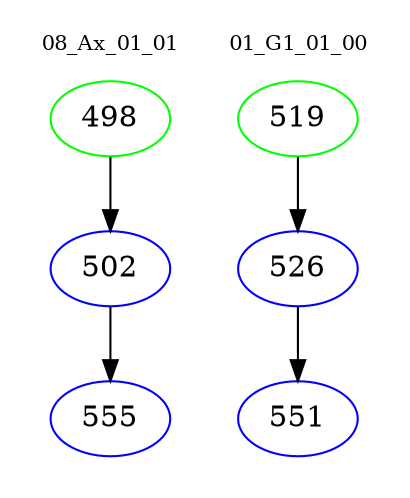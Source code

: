 digraph{
subgraph cluster_0 {
color = white
label = "08_Ax_01_01";
fontsize=10;
T0_498 [label="498", color="green"]
T0_498 -> T0_502 [color="black"]
T0_502 [label="502", color="blue"]
T0_502 -> T0_555 [color="black"]
T0_555 [label="555", color="blue"]
}
subgraph cluster_1 {
color = white
label = "01_G1_01_00";
fontsize=10;
T1_519 [label="519", color="green"]
T1_519 -> T1_526 [color="black"]
T1_526 [label="526", color="blue"]
T1_526 -> T1_551 [color="black"]
T1_551 [label="551", color="blue"]
}
}

